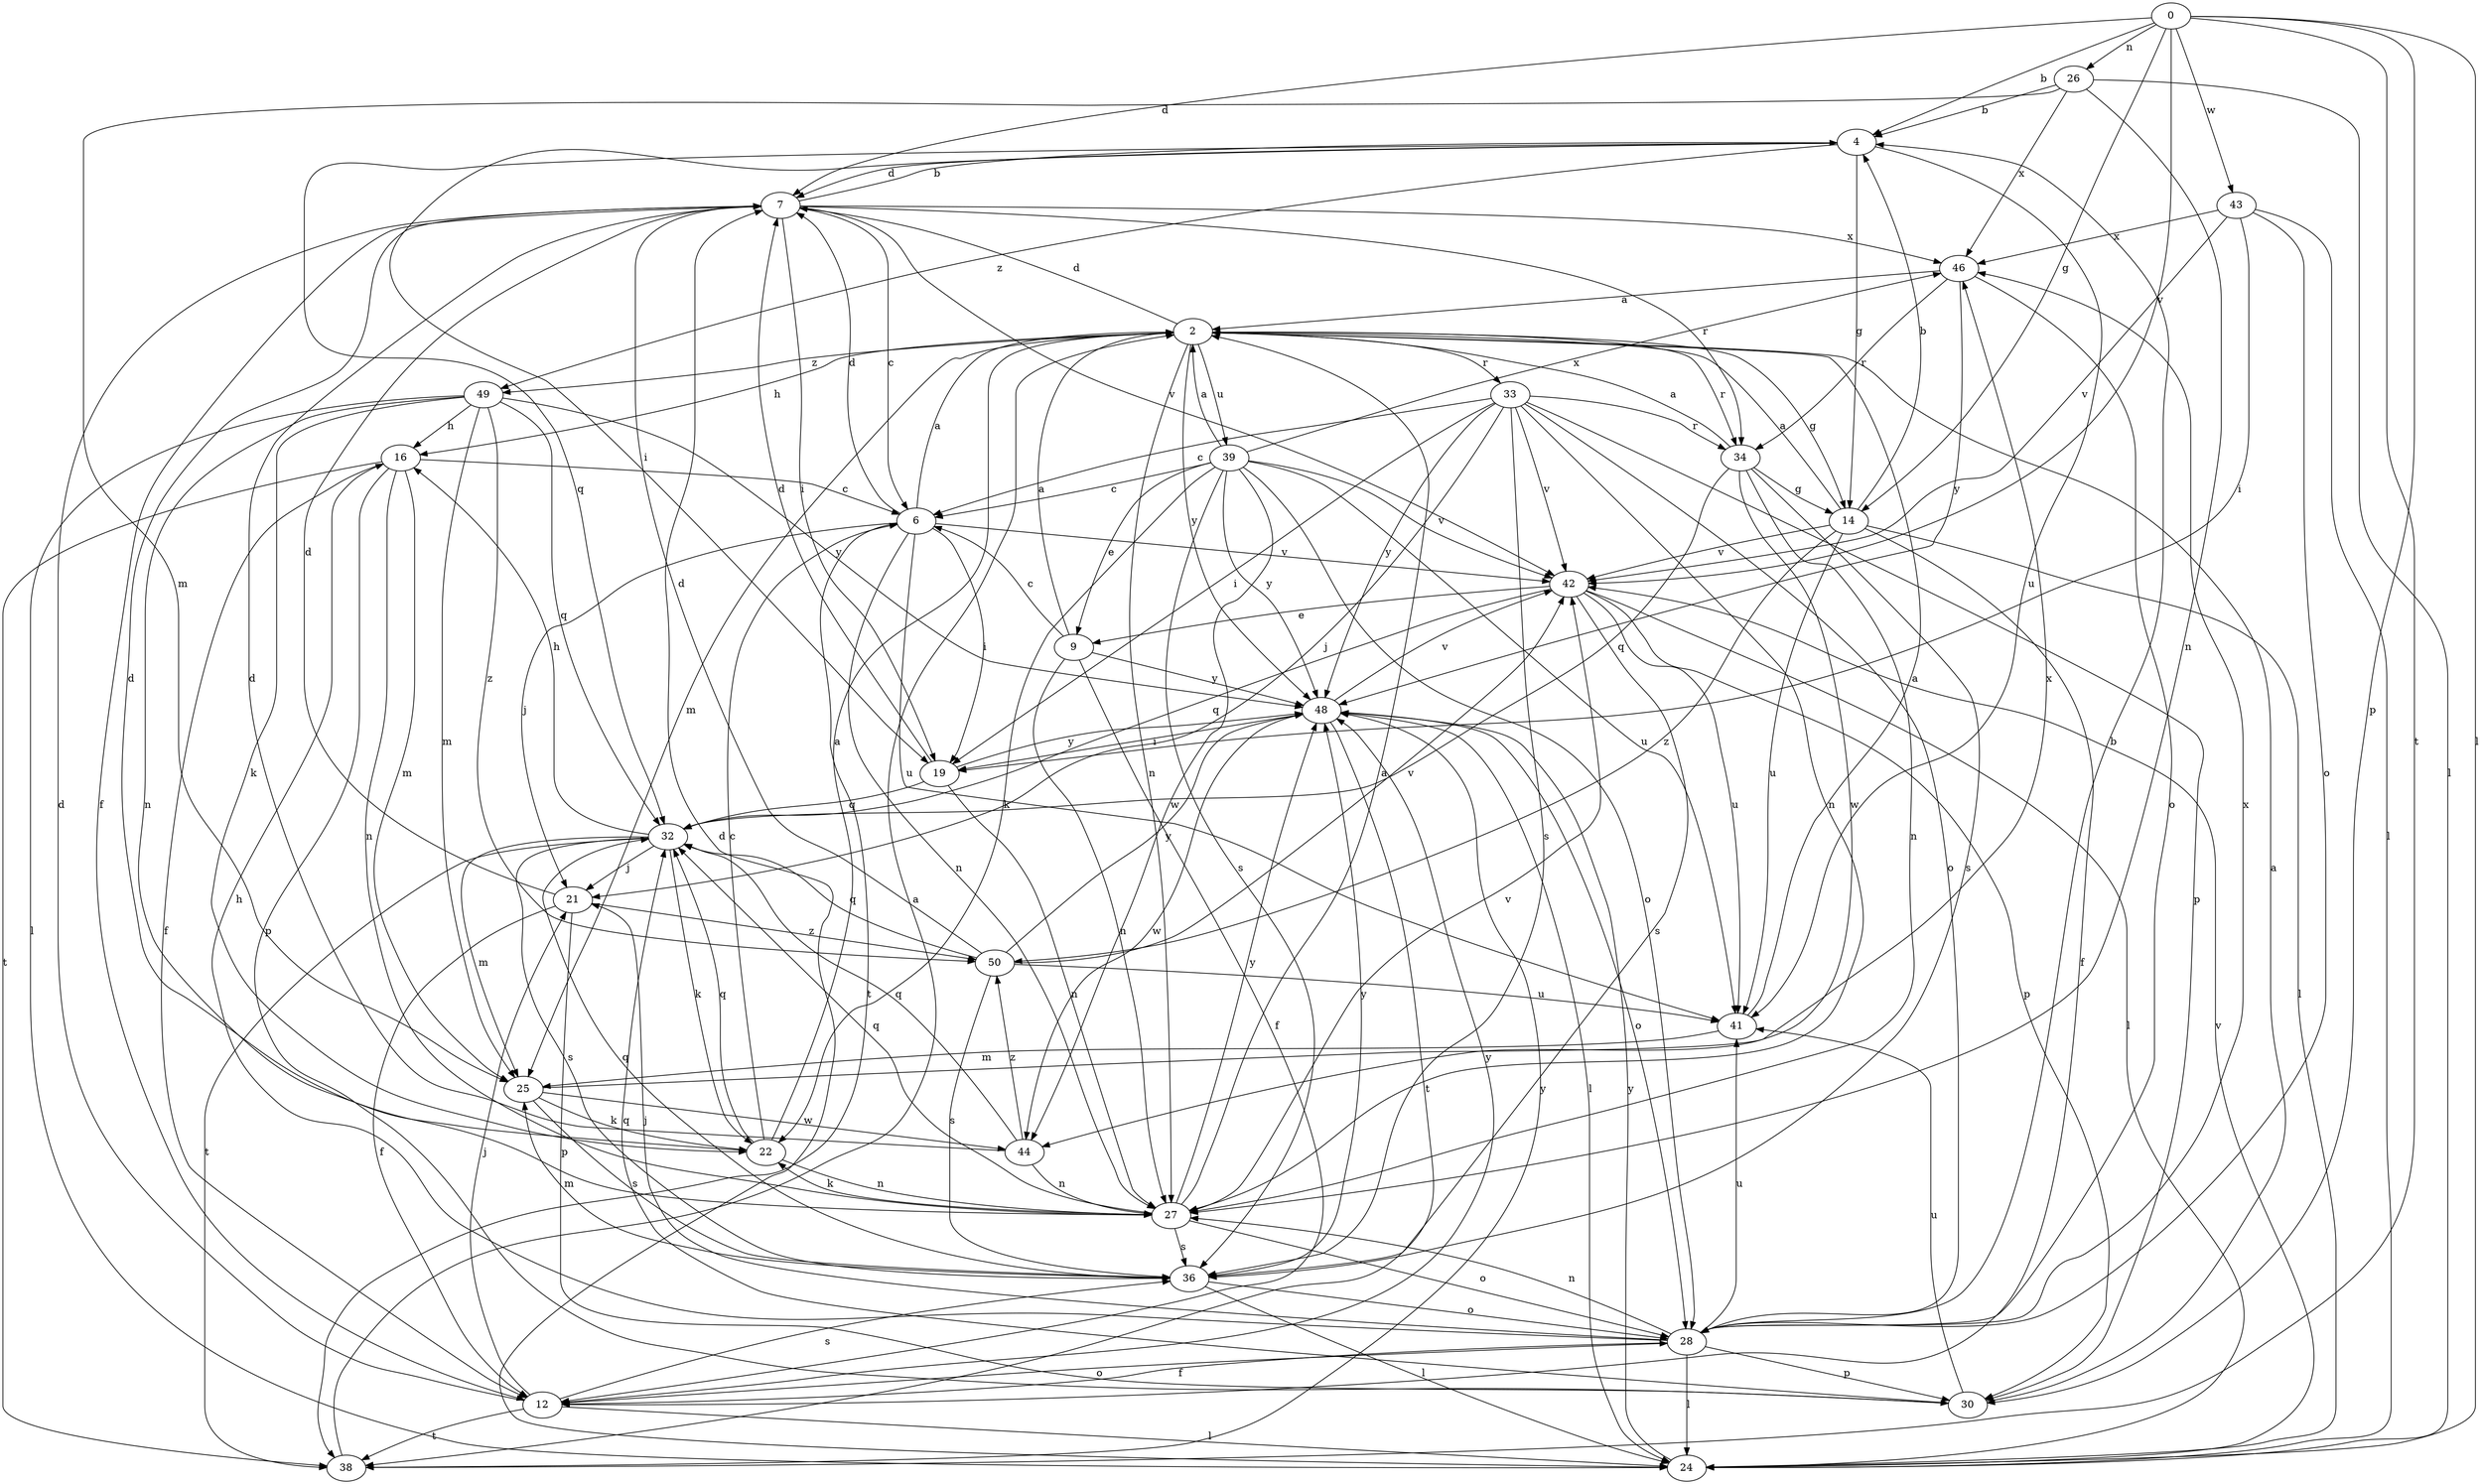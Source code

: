 strict digraph  {
0;
2;
4;
6;
7;
9;
12;
14;
16;
19;
21;
22;
24;
25;
26;
27;
28;
30;
32;
33;
34;
36;
38;
39;
41;
42;
43;
44;
46;
48;
49;
50;
0 -> 4  [label=b];
0 -> 7  [label=d];
0 -> 14  [label=g];
0 -> 24  [label=l];
0 -> 26  [label=n];
0 -> 30  [label=p];
0 -> 38  [label=t];
0 -> 42  [label=v];
0 -> 43  [label=w];
2 -> 7  [label=d];
2 -> 14  [label=g];
2 -> 16  [label=h];
2 -> 25  [label=m];
2 -> 27  [label=n];
2 -> 33  [label=r];
2 -> 34  [label=r];
2 -> 39  [label=u];
2 -> 48  [label=y];
2 -> 49  [label=z];
4 -> 7  [label=d];
4 -> 14  [label=g];
4 -> 19  [label=i];
4 -> 32  [label=q];
4 -> 41  [label=u];
4 -> 49  [label=z];
6 -> 2  [label=a];
6 -> 7  [label=d];
6 -> 19  [label=i];
6 -> 21  [label=j];
6 -> 27  [label=n];
6 -> 38  [label=t];
6 -> 41  [label=u];
6 -> 42  [label=v];
7 -> 4  [label=b];
7 -> 6  [label=c];
7 -> 12  [label=f];
7 -> 19  [label=i];
7 -> 34  [label=r];
7 -> 42  [label=v];
7 -> 46  [label=x];
9 -> 2  [label=a];
9 -> 6  [label=c];
9 -> 12  [label=f];
9 -> 27  [label=n];
9 -> 48  [label=y];
12 -> 7  [label=d];
12 -> 21  [label=j];
12 -> 24  [label=l];
12 -> 28  [label=o];
12 -> 36  [label=s];
12 -> 38  [label=t];
12 -> 48  [label=y];
14 -> 2  [label=a];
14 -> 4  [label=b];
14 -> 12  [label=f];
14 -> 24  [label=l];
14 -> 41  [label=u];
14 -> 42  [label=v];
14 -> 50  [label=z];
16 -> 6  [label=c];
16 -> 12  [label=f];
16 -> 25  [label=m];
16 -> 27  [label=n];
16 -> 30  [label=p];
16 -> 38  [label=t];
19 -> 7  [label=d];
19 -> 27  [label=n];
19 -> 32  [label=q];
19 -> 48  [label=y];
21 -> 7  [label=d];
21 -> 12  [label=f];
21 -> 30  [label=p];
21 -> 50  [label=z];
22 -> 2  [label=a];
22 -> 6  [label=c];
22 -> 7  [label=d];
22 -> 27  [label=n];
22 -> 32  [label=q];
24 -> 7  [label=d];
24 -> 42  [label=v];
24 -> 48  [label=y];
25 -> 22  [label=k];
25 -> 36  [label=s];
25 -> 44  [label=w];
25 -> 46  [label=x];
26 -> 4  [label=b];
26 -> 24  [label=l];
26 -> 25  [label=m];
26 -> 27  [label=n];
26 -> 46  [label=x];
27 -> 2  [label=a];
27 -> 22  [label=k];
27 -> 28  [label=o];
27 -> 32  [label=q];
27 -> 36  [label=s];
27 -> 42  [label=v];
27 -> 48  [label=y];
28 -> 4  [label=b];
28 -> 12  [label=f];
28 -> 16  [label=h];
28 -> 21  [label=j];
28 -> 24  [label=l];
28 -> 27  [label=n];
28 -> 30  [label=p];
28 -> 41  [label=u];
28 -> 46  [label=x];
30 -> 2  [label=a];
30 -> 32  [label=q];
30 -> 41  [label=u];
32 -> 16  [label=h];
32 -> 21  [label=j];
32 -> 22  [label=k];
32 -> 25  [label=m];
32 -> 36  [label=s];
32 -> 38  [label=t];
33 -> 6  [label=c];
33 -> 19  [label=i];
33 -> 21  [label=j];
33 -> 27  [label=n];
33 -> 28  [label=o];
33 -> 30  [label=p];
33 -> 34  [label=r];
33 -> 36  [label=s];
33 -> 42  [label=v];
33 -> 48  [label=y];
34 -> 2  [label=a];
34 -> 14  [label=g];
34 -> 27  [label=n];
34 -> 32  [label=q];
34 -> 36  [label=s];
34 -> 44  [label=w];
36 -> 24  [label=l];
36 -> 25  [label=m];
36 -> 28  [label=o];
36 -> 32  [label=q];
36 -> 48  [label=y];
38 -> 2  [label=a];
38 -> 48  [label=y];
39 -> 2  [label=a];
39 -> 6  [label=c];
39 -> 9  [label=e];
39 -> 22  [label=k];
39 -> 28  [label=o];
39 -> 36  [label=s];
39 -> 41  [label=u];
39 -> 42  [label=v];
39 -> 44  [label=w];
39 -> 46  [label=x];
39 -> 48  [label=y];
41 -> 2  [label=a];
41 -> 25  [label=m];
42 -> 9  [label=e];
42 -> 24  [label=l];
42 -> 30  [label=p];
42 -> 32  [label=q];
42 -> 36  [label=s];
42 -> 41  [label=u];
43 -> 19  [label=i];
43 -> 24  [label=l];
43 -> 28  [label=o];
43 -> 42  [label=v];
43 -> 46  [label=x];
44 -> 7  [label=d];
44 -> 27  [label=n];
44 -> 32  [label=q];
44 -> 50  [label=z];
46 -> 2  [label=a];
46 -> 28  [label=o];
46 -> 34  [label=r];
46 -> 48  [label=y];
48 -> 19  [label=i];
48 -> 24  [label=l];
48 -> 28  [label=o];
48 -> 38  [label=t];
48 -> 42  [label=v];
48 -> 44  [label=w];
49 -> 16  [label=h];
49 -> 22  [label=k];
49 -> 24  [label=l];
49 -> 25  [label=m];
49 -> 27  [label=n];
49 -> 32  [label=q];
49 -> 48  [label=y];
49 -> 50  [label=z];
50 -> 7  [label=d];
50 -> 32  [label=q];
50 -> 36  [label=s];
50 -> 41  [label=u];
50 -> 42  [label=v];
50 -> 48  [label=y];
}
